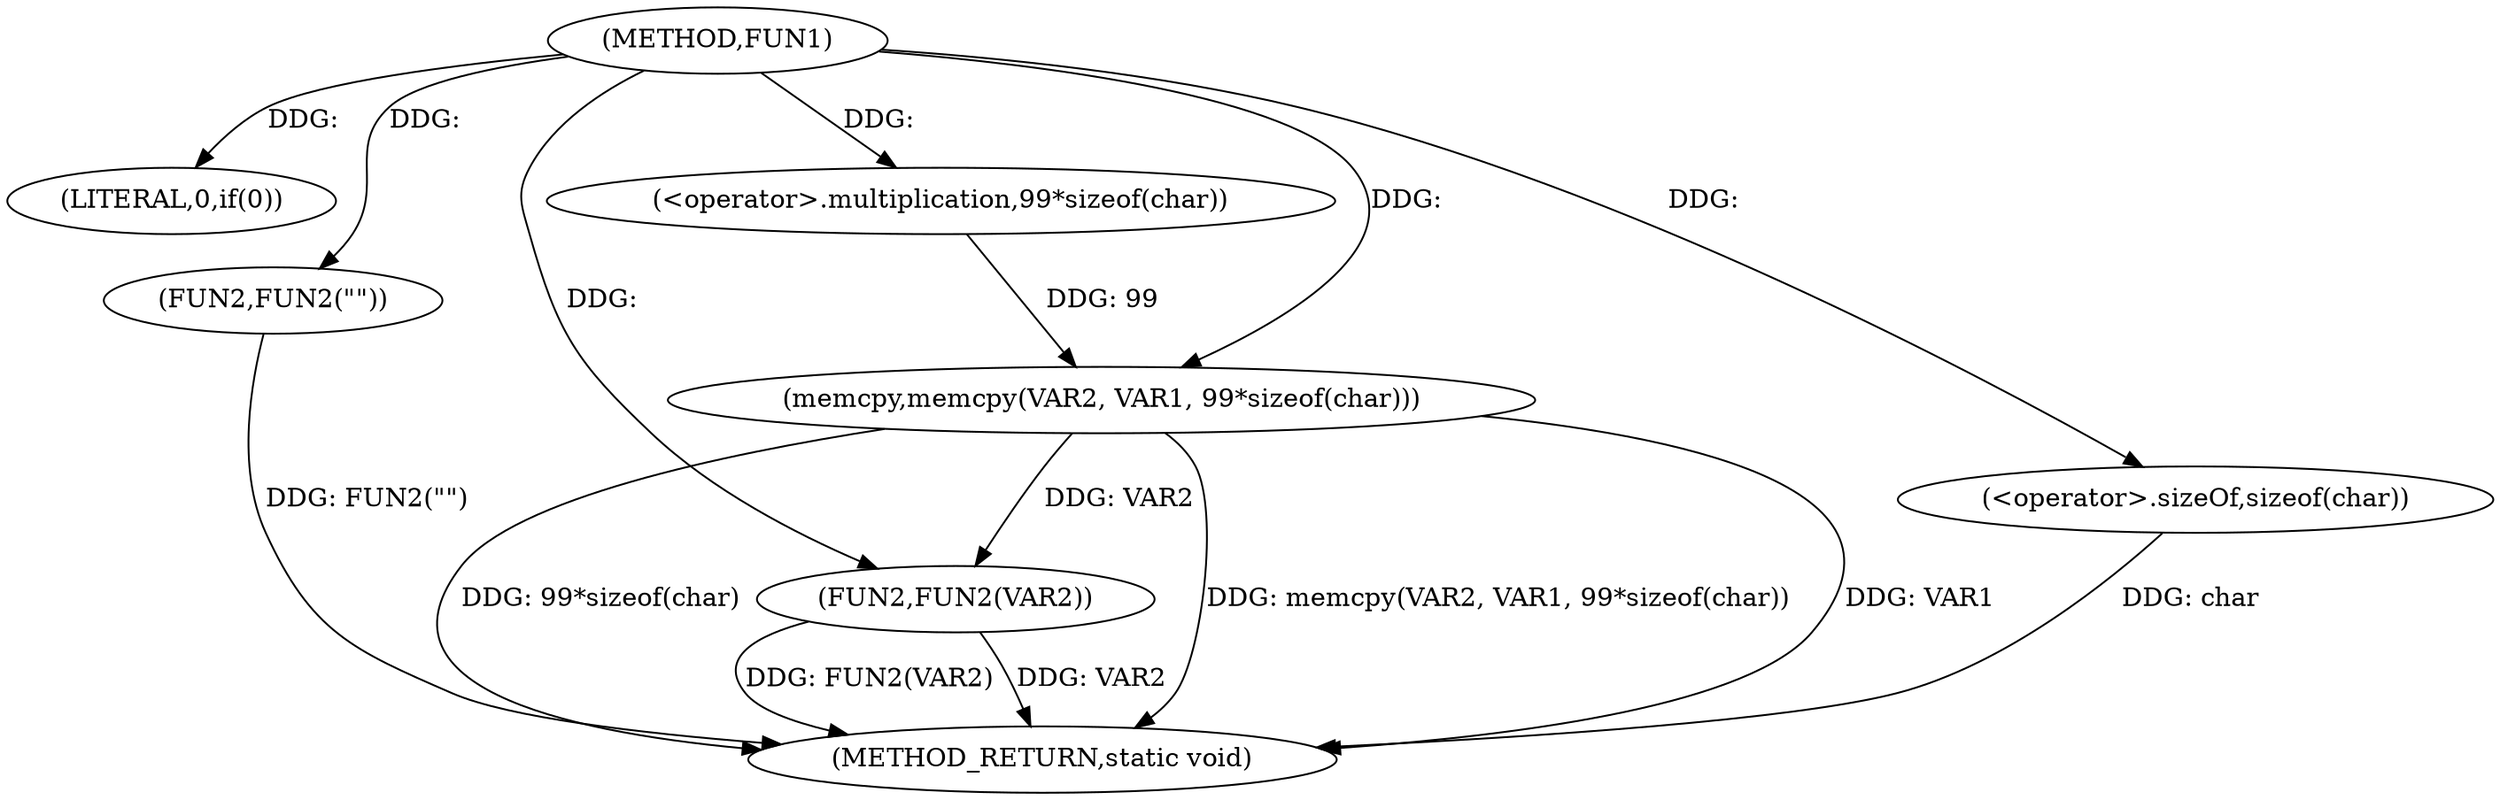digraph FUN1 {  
"1000100" [label = "(METHOD,FUN1)" ]
"1000121" [label = "(METHOD_RETURN,static void)" ]
"1000103" [label = "(LITERAL,0,if(0))" ]
"1000105" [label = "(FUN2,FUN2(\"\"))" ]
"1000112" [label = "(memcpy,memcpy(VAR2, VAR1, 99*sizeof(char)))" ]
"1000115" [label = "(<operator>.multiplication,99*sizeof(char))" ]
"1000117" [label = "(<operator>.sizeOf,sizeof(char))" ]
"1000119" [label = "(FUN2,FUN2(VAR2))" ]
  "1000105" -> "1000121"  [ label = "DDG: FUN2(\"\")"] 
  "1000112" -> "1000121"  [ label = "DDG: VAR1"] 
  "1000112" -> "1000121"  [ label = "DDG: 99*sizeof(char)"] 
  "1000117" -> "1000121"  [ label = "DDG: char"] 
  "1000112" -> "1000121"  [ label = "DDG: memcpy(VAR2, VAR1, 99*sizeof(char))"] 
  "1000119" -> "1000121"  [ label = "DDG: VAR2"] 
  "1000119" -> "1000121"  [ label = "DDG: FUN2(VAR2)"] 
  "1000100" -> "1000103"  [ label = "DDG: "] 
  "1000100" -> "1000105"  [ label = "DDG: "] 
  "1000100" -> "1000112"  [ label = "DDG: "] 
  "1000115" -> "1000112"  [ label = "DDG: 99"] 
  "1000100" -> "1000115"  [ label = "DDG: "] 
  "1000100" -> "1000117"  [ label = "DDG: "] 
  "1000112" -> "1000119"  [ label = "DDG: VAR2"] 
  "1000100" -> "1000119"  [ label = "DDG: "] 
}

